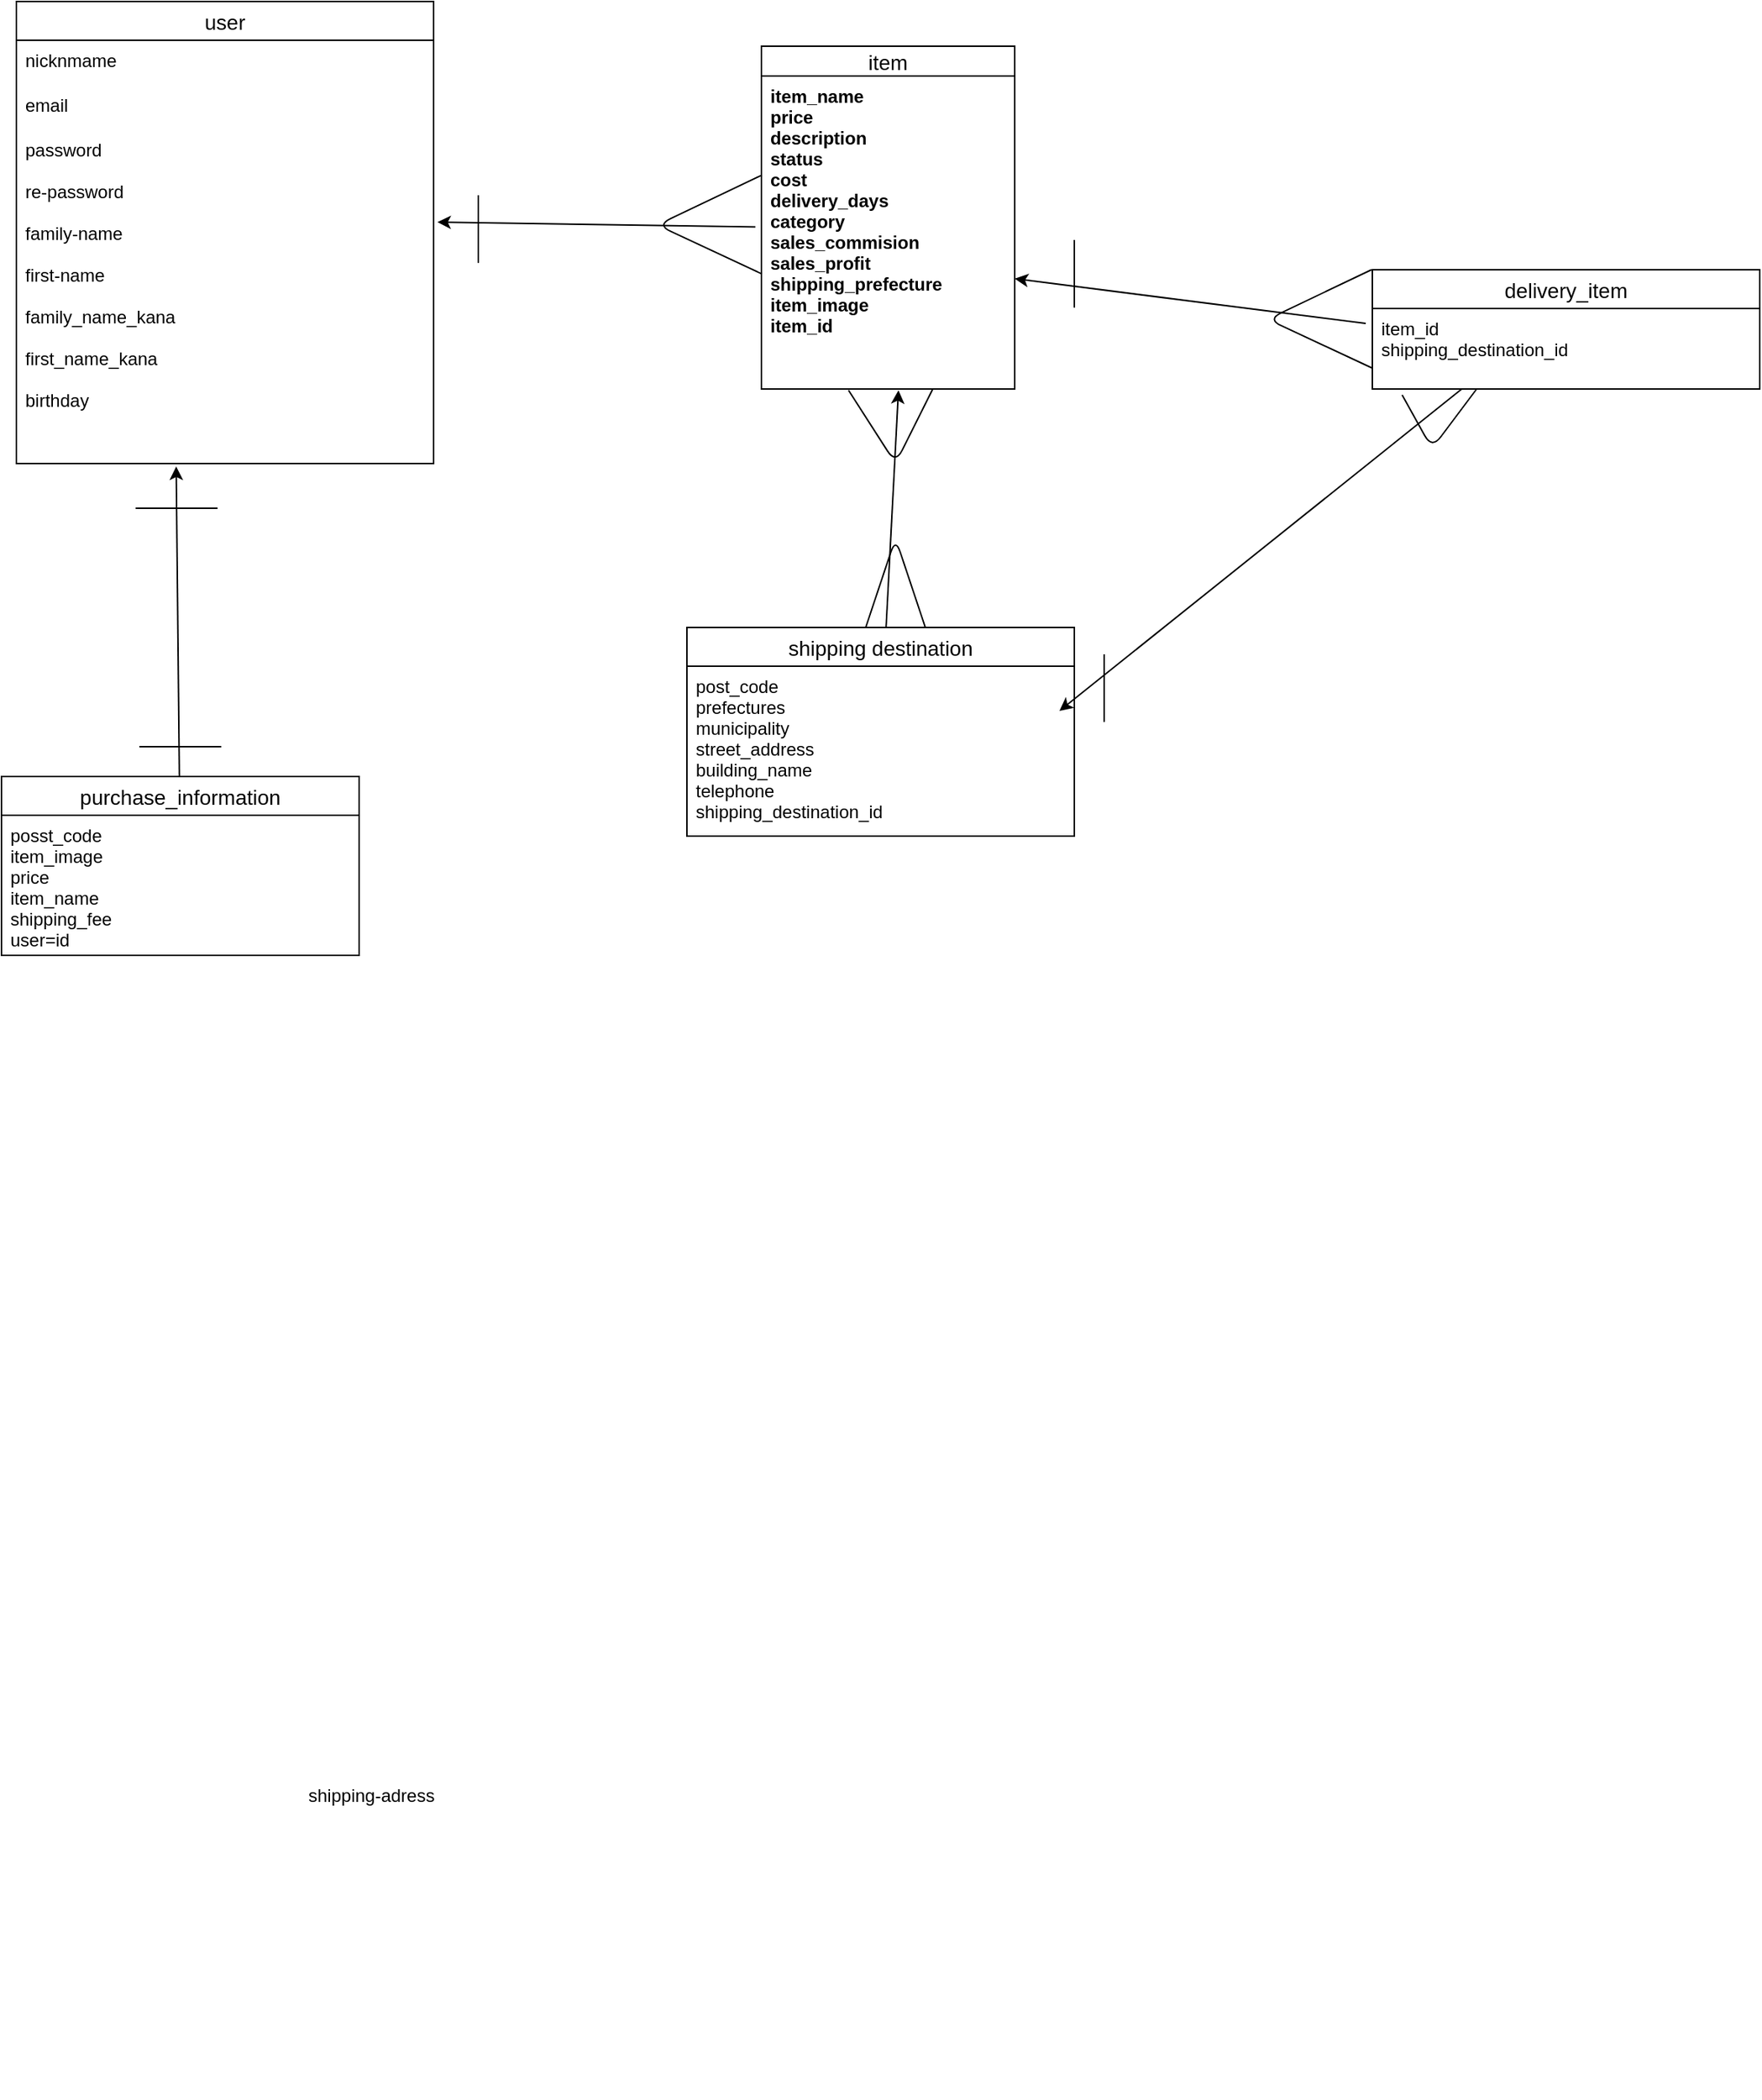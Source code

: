 <mxfile>
    <diagram id="A-jByHnSr5VkBLwDXOmf" name="ページ1">
        <mxGraphModel dx="746" dy="581" grid="1" gridSize="10" guides="1" tooltips="1" connect="0" arrows="1" fold="1" page="1" pageScale="1" pageWidth="827" pageHeight="1169" math="0" shadow="0">
            <root>
                <mxCell id="0"/>
                <mxCell id="1" parent="0"/>
                <mxCell id="2" value="user" style="swimlane;fontStyle=0;childLayout=stackLayout;horizontal=1;startSize=26;horizontalStack=0;resizeParent=1;resizeParentMax=0;resizeLast=0;collapsible=1;marginBottom=0;align=center;fontSize=14;" parent="1" vertex="1">
                    <mxGeometry x="10" y="50" width="280" height="310" as="geometry"/>
                </mxCell>
                <mxCell id="3" value="nicknmame" style="text;strokeColor=none;fillColor=none;spacingLeft=4;spacingRight=4;overflow=hidden;rotatable=0;points=[[0,0.5],[1,0.5]];portConstraint=eastwest;fontSize=12;" parent="2" vertex="1">
                    <mxGeometry y="26" width="280" height="30" as="geometry"/>
                </mxCell>
                <mxCell id="4" value="email" style="text;strokeColor=none;fillColor=none;spacingLeft=4;spacingRight=4;overflow=hidden;rotatable=0;points=[[0,0.5],[1,0.5]];portConstraint=eastwest;fontSize=12;" parent="2" vertex="1">
                    <mxGeometry y="56" width="280" height="30" as="geometry"/>
                </mxCell>
                <mxCell id="5" value="password&#10;&#10;re-password&#10;&#10;family-name&#10;&#10;first-name&#10;&#10;family_name_kana&#10;&#10;first_name_kana&#10;&#10;birthday" style="text;strokeColor=none;fillColor=none;spacingLeft=4;spacingRight=4;overflow=hidden;rotatable=0;points=[[0,0.5],[1,0.5]];portConstraint=eastwest;fontSize=12;" parent="2" vertex="1">
                    <mxGeometry y="86" width="280" height="224" as="geometry"/>
                </mxCell>
                <mxCell id="38" style="edgeStyle=none;html=1;entryX=0.383;entryY=1.009;entryDx=0;entryDy=0;entryPerimeter=0;" edge="1" parent="1" source="6" target="5">
                    <mxGeometry relative="1" as="geometry"/>
                </mxCell>
                <mxCell id="6" value="purchase_information" style="swimlane;fontStyle=0;childLayout=stackLayout;horizontal=1;startSize=26;horizontalStack=0;resizeParent=1;resizeParentMax=0;resizeLast=0;collapsible=1;marginBottom=0;align=center;fontSize=14;" parent="1" vertex="1">
                    <mxGeometry y="570" width="240" height="120" as="geometry"/>
                </mxCell>
                <mxCell id="7" value="posst_code&#10;item_image&#10;price&#10;item_name&#10;shipping_fee&#10;user=id" style="text;strokeColor=none;fillColor=none;spacingLeft=4;spacingRight=4;overflow=hidden;rotatable=0;points=[[0,0.5],[1,0.5]];portConstraint=eastwest;fontSize=12;" parent="6" vertex="1">
                    <mxGeometry y="26" width="240" height="94" as="geometry"/>
                </mxCell>
                <mxCell id="22" style="edgeStyle=none;html=1;entryX=0.541;entryY=1.004;entryDx=0;entryDy=0;entryPerimeter=0;" edge="1" parent="1" source="10" target="16">
                    <mxGeometry relative="1" as="geometry"/>
                </mxCell>
                <mxCell id="10" value="shipping destination" style="swimlane;fontStyle=0;childLayout=stackLayout;horizontal=1;startSize=26;horizontalStack=0;resizeParent=1;resizeParentMax=0;resizeLast=0;collapsible=1;marginBottom=0;align=center;fontSize=14;" parent="1" vertex="1">
                    <mxGeometry x="460" y="470" width="260" height="140" as="geometry"/>
                </mxCell>
                <mxCell id="12" value="post_code&#10;prefectures&#10;municipality&#10;street_address&#10;building_name&#10;telephone&#10;shipping_destination_id&#10;" style="text;strokeColor=none;fillColor=none;spacingLeft=4;spacingRight=4;overflow=hidden;rotatable=0;points=[[0,0.5],[1,0.5]];portConstraint=eastwest;fontSize=12;" parent="10" vertex="1">
                    <mxGeometry y="26" width="260" height="114" as="geometry"/>
                </mxCell>
                <mxCell id="17" style="edgeStyle=none;html=1;entryX=1.009;entryY=0.277;entryDx=0;entryDy=0;entryPerimeter=0;exitX=-0.024;exitY=0.482;exitDx=0;exitDy=0;exitPerimeter=0;startArrow=none;" edge="1" parent="1" source="16" target="5">
                    <mxGeometry relative="1" as="geometry">
                        <mxPoint x="479.94" y="233.18" as="sourcePoint"/>
                        <Array as="points"/>
                    </mxGeometry>
                </mxCell>
                <mxCell id="14" value="item" style="swimlane;fontStyle=0;childLayout=stackLayout;horizontal=1;startSize=20;horizontalStack=0;resizeParent=1;resizeParentMax=0;resizeLast=0;collapsible=1;marginBottom=0;align=center;fontSize=14;" parent="1" vertex="1">
                    <mxGeometry x="510" y="80" width="170" height="230" as="geometry"/>
                </mxCell>
                <mxCell id="16" value="item_name&#10;price&#10;description&#10;status&#10;cost&#10;delivery_days&#10;category&#10;sales_commision&#10;sales_profit&#10;shipping_prefecture&#10;item_image&#10;item_id" style="text;strokeColor=none;fillColor=none;spacingLeft=4;spacingRight=4;overflow=hidden;rotatable=0;points=[[0,0.5],[1,0.5]];portConstraint=eastwest;fontSize=12;fontStyle=1" parent="14" vertex="1">
                    <mxGeometry y="20" width="170" height="210" as="geometry"/>
                </mxCell>
                <mxCell id="15" value="shipping-adress " style="text;strokeColor=none;fillColor=none;spacingLeft=4;spacingRight=4;overflow=hidden;rotatable=0;points=[[0,0.5],[1,0.5]];portConstraint=eastwest;fontSize=12;" parent="1" vertex="1">
                    <mxGeometry x="200" y="1240" width="200" height="214" as="geometry"/>
                </mxCell>
                <mxCell id="19" value="" style="edgeStyle=none;html=1;entryX=1.009;entryY=0.277;entryDx=0;entryDy=0;entryPerimeter=0;exitX=-0.002;exitY=0.318;exitDx=0;exitDy=0;exitPerimeter=0;endArrow=none;" edge="1" parent="1" source="16">
                    <mxGeometry relative="1" as="geometry">
                        <mxPoint x="459.76" y="166.78" as="sourcePoint"/>
                        <mxPoint x="510.27" y="232.77" as="targetPoint"/>
                        <Array as="points">
                            <mxPoint x="440" y="200"/>
                        </Array>
                    </mxGeometry>
                </mxCell>
                <mxCell id="21" value="" style="endArrow=none;html=1;" edge="1" parent="1">
                    <mxGeometry width="50" height="50" relative="1" as="geometry">
                        <mxPoint x="320" y="200" as="sourcePoint"/>
                        <mxPoint x="320" y="180" as="targetPoint"/>
                        <Array as="points">
                            <mxPoint x="320" y="190"/>
                            <mxPoint x="320" y="200"/>
                            <mxPoint x="320" y="230"/>
                        </Array>
                    </mxGeometry>
                </mxCell>
                <mxCell id="24" value="" style="edgeStyle=none;html=1;endArrow=none;entryX=0.344;entryY=1.004;entryDx=0;entryDy=0;entryPerimeter=0;" edge="1" parent="1" target="16">
                    <mxGeometry relative="1" as="geometry">
                        <mxPoint x="625" y="310" as="sourcePoint"/>
                        <mxPoint x="575" y="320" as="targetPoint"/>
                        <Array as="points">
                            <mxPoint x="600" y="360"/>
                        </Array>
                    </mxGeometry>
                </mxCell>
                <mxCell id="26" value="" style="edgeStyle=none;html=1;exitX=-0.002;exitY=0.318;exitDx=0;exitDy=0;exitPerimeter=0;endArrow=none;" edge="1" parent="1">
                    <mxGeometry relative="1" as="geometry">
                        <mxPoint x="580" y="470" as="sourcePoint"/>
                        <mxPoint x="620" y="470" as="targetPoint"/>
                        <Array as="points">
                            <mxPoint x="600" y="410"/>
                        </Array>
                    </mxGeometry>
                </mxCell>
                <mxCell id="27" value="delivery_item" style="swimlane;fontStyle=0;childLayout=stackLayout;horizontal=1;startSize=26;horizontalStack=0;resizeParent=1;resizeParentMax=0;resizeLast=0;collapsible=1;marginBottom=0;align=center;fontSize=14;" vertex="1" parent="1">
                    <mxGeometry x="920" y="230" width="260" height="80" as="geometry"/>
                </mxCell>
                <mxCell id="28" value="item_id&#10;shipping_destination_id&#10;" style="text;strokeColor=none;fillColor=none;spacingLeft=4;spacingRight=4;overflow=hidden;rotatable=0;points=[[0,0.5],[1,0.5]];portConstraint=eastwest;fontSize=12;" vertex="1" parent="27">
                    <mxGeometry y="26" width="260" height="54" as="geometry"/>
                </mxCell>
                <mxCell id="31" value="" style="edgeStyle=none;html=1;entryX=1.009;entryY=0.277;entryDx=0;entryDy=0;entryPerimeter=0;exitX=-0.002;exitY=0.318;exitDx=0;exitDy=0;exitPerimeter=0;endArrow=none;" edge="1" parent="1">
                    <mxGeometry relative="1" as="geometry">
                        <mxPoint x="919.39" y="230" as="sourcePoint"/>
                        <mxPoint x="920.0" y="295.99" as="targetPoint"/>
                        <Array as="points">
                            <mxPoint x="849.73" y="263.22"/>
                        </Array>
                    </mxGeometry>
                </mxCell>
                <mxCell id="32" value="" style="endArrow=none;html=1;" edge="1" parent="1">
                    <mxGeometry width="50" height="50" relative="1" as="geometry">
                        <mxPoint x="720" y="230" as="sourcePoint"/>
                        <mxPoint x="720" y="210" as="targetPoint"/>
                        <Array as="points">
                            <mxPoint x="720" y="220"/>
                            <mxPoint x="720" y="230"/>
                            <mxPoint x="720" y="260"/>
                        </Array>
                    </mxGeometry>
                </mxCell>
                <mxCell id="33" style="edgeStyle=none;html=1;entryX=1.009;entryY=0.277;entryDx=0;entryDy=0;entryPerimeter=0;startArrow=none;" edge="1" parent="1">
                    <mxGeometry relative="1" as="geometry">
                        <mxPoint x="980" y="310" as="sourcePoint"/>
                        <mxPoint x="710.0" y="525.998" as="targetPoint"/>
                        <Array as="points"/>
                    </mxGeometry>
                </mxCell>
                <mxCell id="36" value="" style="endArrow=none;html=1;" edge="1" parent="1">
                    <mxGeometry width="50" height="50" relative="1" as="geometry">
                        <mxPoint x="940" y="314" as="sourcePoint"/>
                        <mxPoint x="990" y="310" as="targetPoint"/>
                        <Array as="points">
                            <mxPoint x="960" y="350"/>
                        </Array>
                    </mxGeometry>
                </mxCell>
                <mxCell id="37" value="" style="endArrow=none;html=1;" edge="1" parent="1">
                    <mxGeometry width="50" height="50" relative="1" as="geometry">
                        <mxPoint x="740" y="508" as="sourcePoint"/>
                        <mxPoint x="740" y="488" as="targetPoint"/>
                        <Array as="points">
                            <mxPoint x="740" y="498"/>
                            <mxPoint x="740" y="508"/>
                            <mxPoint x="740" y="538"/>
                        </Array>
                    </mxGeometry>
                </mxCell>
                <mxCell id="39" value="" style="endArrow=none;html=1;" edge="1" parent="1">
                    <mxGeometry width="50" height="50" relative="1" as="geometry">
                        <mxPoint x="90" y="390" as="sourcePoint"/>
                        <mxPoint x="145" y="390" as="targetPoint"/>
                    </mxGeometry>
                </mxCell>
                <mxCell id="40" value="" style="endArrow=none;html=1;" edge="1" parent="1">
                    <mxGeometry width="50" height="50" relative="1" as="geometry">
                        <mxPoint x="92.5" y="550" as="sourcePoint"/>
                        <mxPoint x="147.5" y="550" as="targetPoint"/>
                    </mxGeometry>
                </mxCell>
                <mxCell id="42" style="edgeStyle=none;html=1;entryX=1.009;entryY=0.277;entryDx=0;entryDy=0;entryPerimeter=0;startArrow=none;exitX=-0.017;exitY=0.185;exitDx=0;exitDy=0;exitPerimeter=0;" edge="1" parent="1" source="28">
                    <mxGeometry relative="1" as="geometry">
                        <mxPoint x="950" y="30" as="sourcePoint"/>
                        <mxPoint x="680" y="235.998" as="targetPoint"/>
                        <Array as="points"/>
                    </mxGeometry>
                </mxCell>
            </root>
        </mxGraphModel>
    </diagram>
</mxfile>